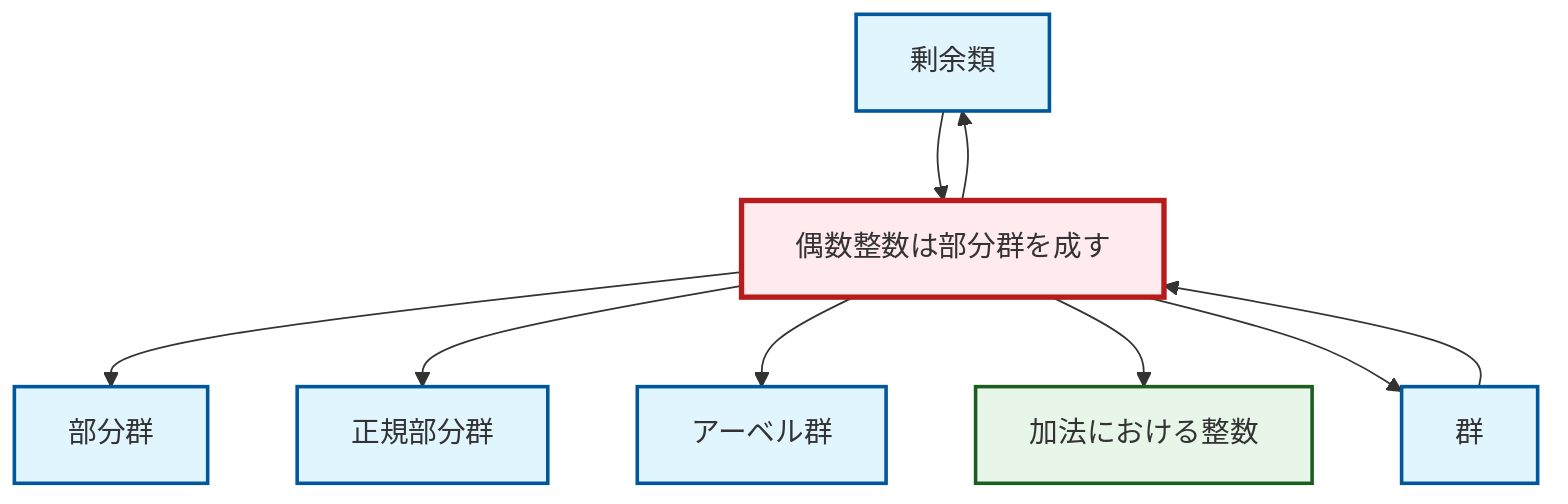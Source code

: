 graph TD
    classDef definition fill:#e1f5fe,stroke:#01579b,stroke-width:2px
    classDef theorem fill:#f3e5f5,stroke:#4a148c,stroke-width:2px
    classDef axiom fill:#fff3e0,stroke:#e65100,stroke-width:2px
    classDef example fill:#e8f5e9,stroke:#1b5e20,stroke-width:2px
    classDef current fill:#ffebee,stroke:#b71c1c,stroke-width:3px
    def-coset["剰余類"]:::definition
    def-subgroup["部分群"]:::definition
    def-abelian-group["アーベル群"]:::definition
    ex-integers-addition["加法における整数"]:::example
    def-group["群"]:::definition
    ex-even-integers-subgroup["偶数整数は部分群を成す"]:::example
    def-normal-subgroup["正規部分群"]:::definition
    ex-even-integers-subgroup --> def-subgroup
    ex-even-integers-subgroup --> def-normal-subgroup
    def-coset --> ex-even-integers-subgroup
    def-group --> ex-even-integers-subgroup
    ex-even-integers-subgroup --> def-coset
    ex-even-integers-subgroup --> def-abelian-group
    ex-even-integers-subgroup --> ex-integers-addition
    ex-even-integers-subgroup --> def-group
    class ex-even-integers-subgroup current